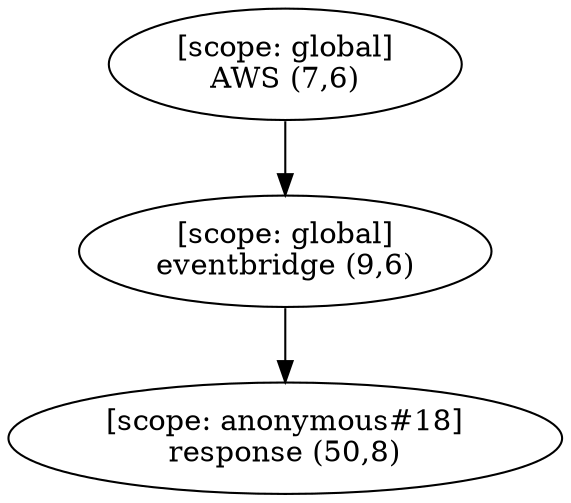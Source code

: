 digraph G {
  graph [ rankdir =TB ];
subgraph global {
  graph [ label = "Scope [global]" ];
  "[scope: global]
AWS (7,6)";
  "[scope: global]
eventbridge (9,6)";
}

subgraph anonymous_18 {
  graph [ label = "Scope [anonymous_18]" ];
  "[scope: anonymous#18]
response (50,8)";
}

  "[scope: global]
AWS (7,6)" -> "[scope: global]
eventbridge (9,6)";
  "[scope: global]
eventbridge (9,6)" -> "[scope: anonymous#18]
response (50,8)";
}
